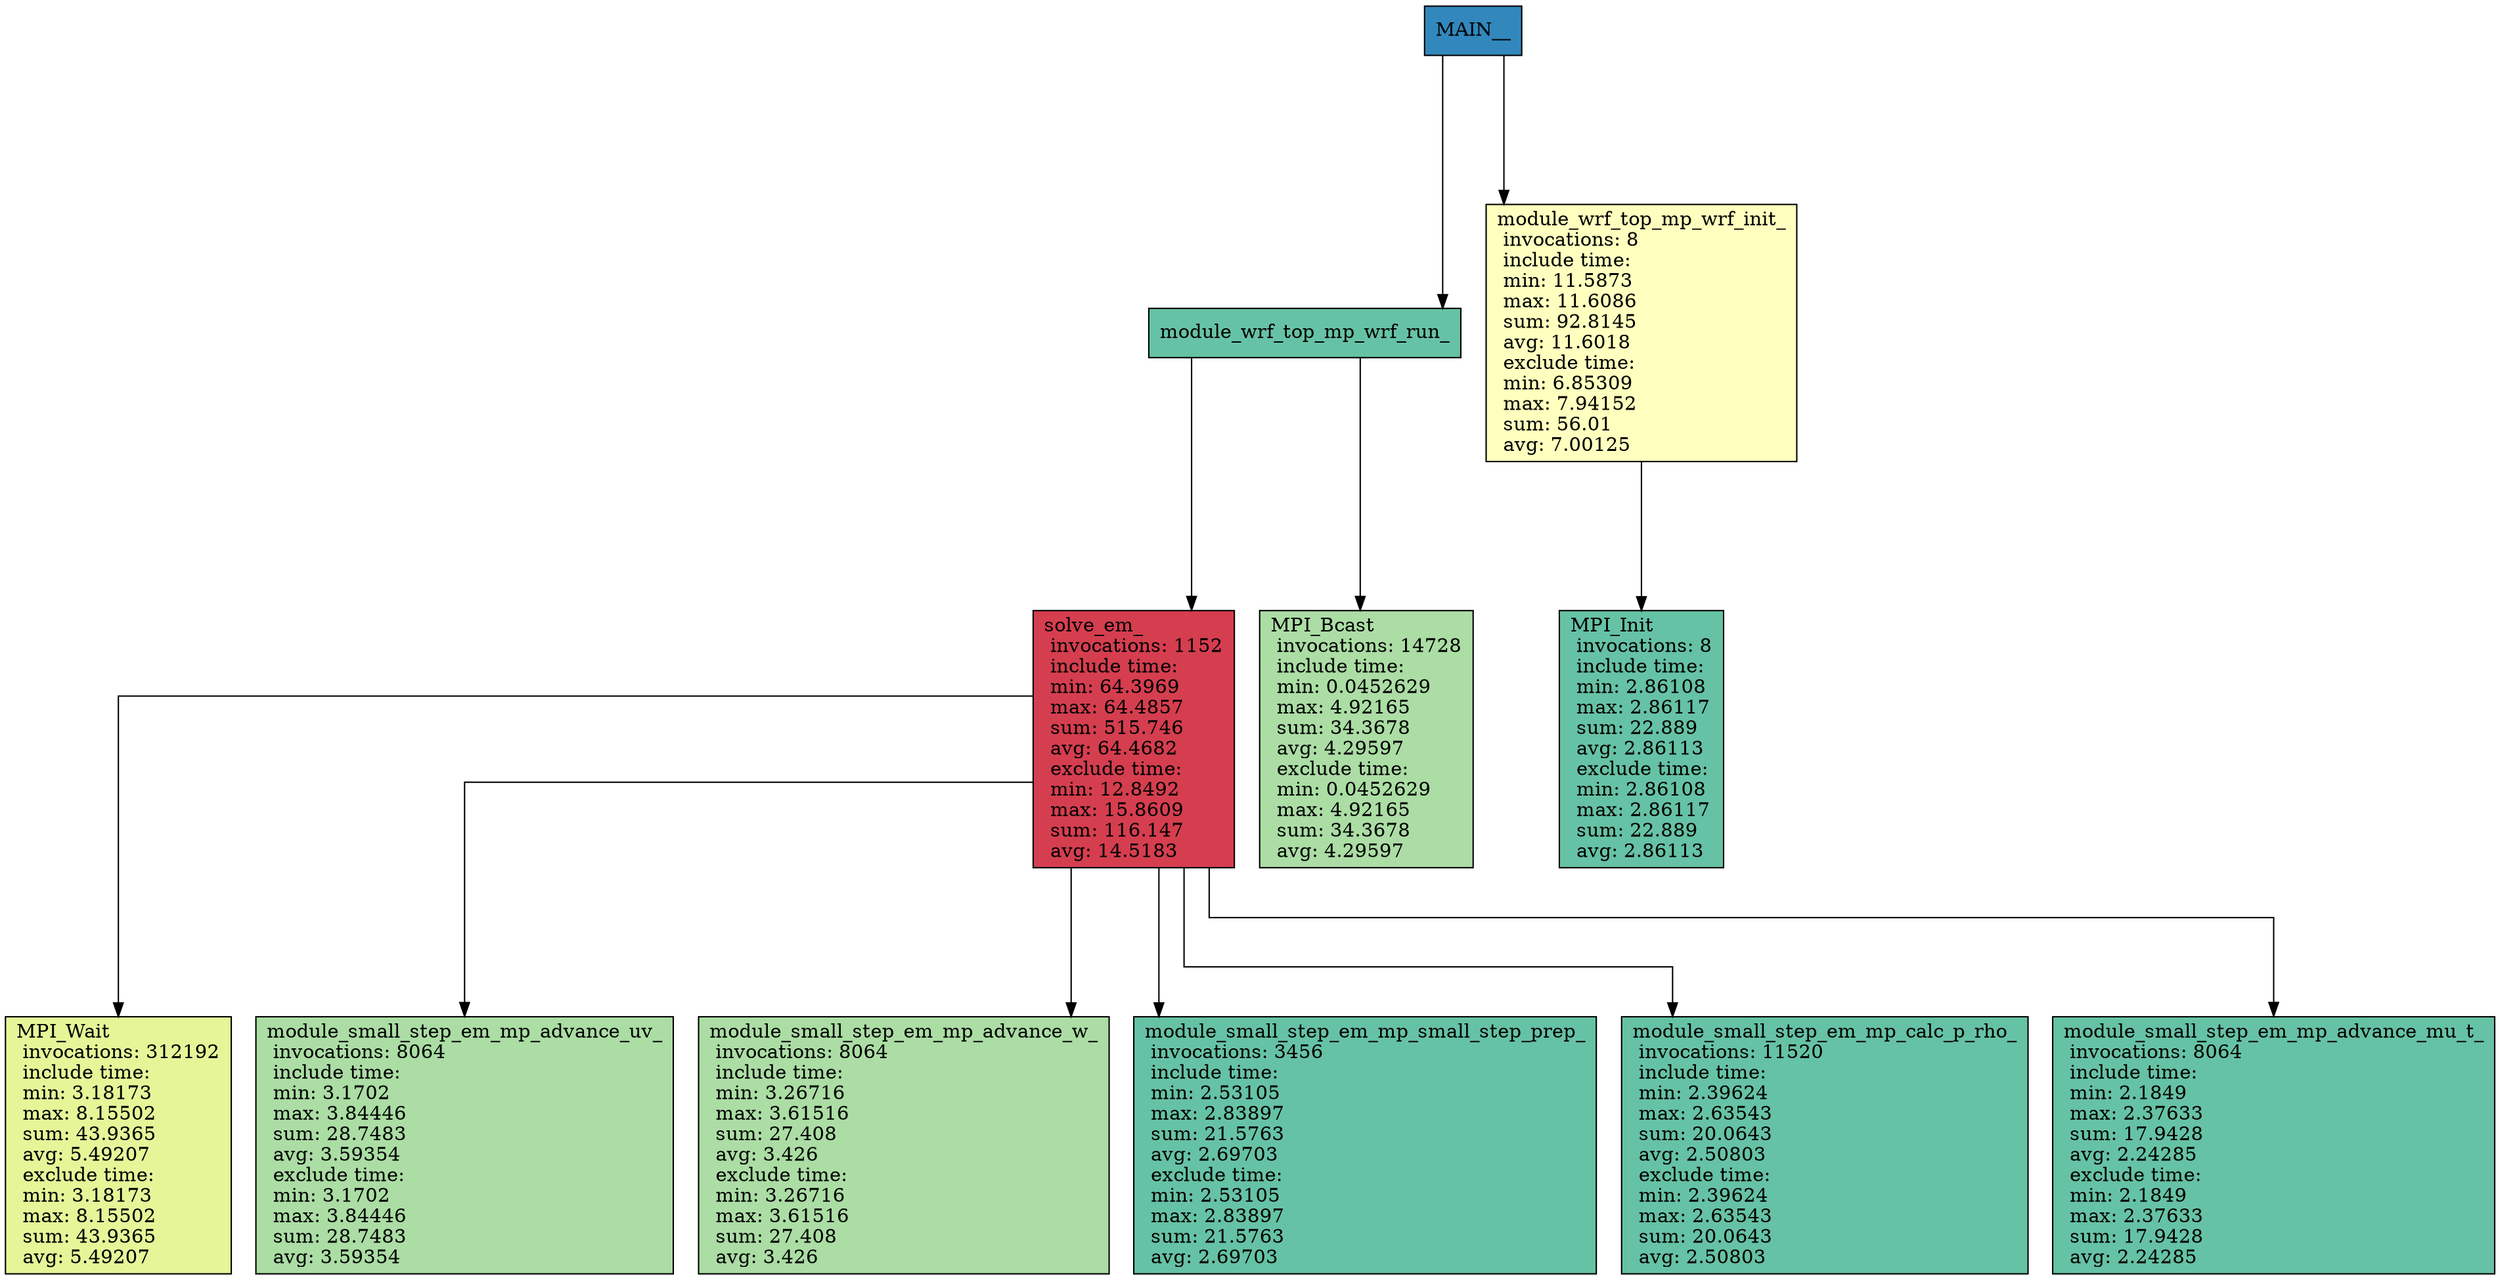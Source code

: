 digraph call_tree {
graph [splines=ortho, ranksep=1.5];
node [shape = record, colorscheme=spectral9];
edge [];

"34" [
 label = "solve_em_\l
 invocations: 1152\l
 include time:\l
  min: 64.3969\l
  max: 64.4857\l
  sum: 515.746\l
  avg: 64.4682\l
 exclude time:\l
  min: 12.8492\l
  max: 15.8609\l
  sum: 116.147\l
  avg: 14.5183\l
 "
 fillcolor=1,
 style=filled
];

30 -> 34;
"30" [
 label = "module_wrf_top_mp_wrf_run_\l
 "
 fillcolor=8,
 style=filled
];

0 -> 30;
"1" [
 label = "module_wrf_top_mp_wrf_init_\l
 invocations: 8\l
 include time:\l
  min: 11.5873\l
  max: 11.6086\l
  sum: 92.8145\l
  avg: 11.6018\l
 exclude time:\l
  min: 6.85309\l
  max: 7.94152\l
  sum: 56.01\l
  avg: 7.00125\l
 "
 fillcolor=5,
 style=filled
];

0 -> 1;
"0" [
 label = "MAIN__\l
 "
 fillcolor=9,
 style=filled
];

"37" [
 label = "MPI_Wait\l
 invocations: 312192\l
 include time:\l
  min: 3.18173\l
  max: 8.15502\l
  sum: 43.9365\l
  avg: 5.49207\l
 exclude time:\l
  min: 3.18173\l
  max: 8.15502\l
  sum: 43.9365\l
  avg: 5.49207\l
 "
 fillcolor=6,
 style=filled
];

34 -> 37;
"31" [
 label = "MPI_Bcast\l
 invocations: 14728\l
 include time:\l
  min: 0.0452629\l
  max: 4.92165\l
  sum: 34.3678\l
  avg: 4.29597\l
 exclude time:\l
  min: 0.0452629\l
  max: 4.92165\l
  sum: 34.3678\l
  avg: 4.29597\l
 "
 fillcolor=7,
 style=filled
];

30 -> 31;
"99" [
 label = "module_small_step_em_mp_advance_uv_\l
 invocations: 8064\l
 include time:\l
  min: 3.1702\l
  max: 3.84446\l
  sum: 28.7483\l
  avg: 3.59354\l
 exclude time:\l
  min: 3.1702\l
  max: 3.84446\l
  sum: 28.7483\l
  avg: 3.59354\l
 "
 fillcolor=7,
 style=filled
];

34 -> 99;
"101" [
 label = "module_small_step_em_mp_advance_w_\l
 invocations: 8064\l
 include time:\l
  min: 3.26716\l
  max: 3.61516\l
  sum: 27.408\l
  avg: 3.426\l
 exclude time:\l
  min: 3.26716\l
  max: 3.61516\l
  sum: 27.408\l
  avg: 3.426\l
 "
 fillcolor=7,
 style=filled
];

34 -> 101;
"5" [
 label = "MPI_Init\l
 invocations: 8\l
 include time:\l
  min: 2.86108\l
  max: 2.86117\l
  sum: 22.889\l
  avg: 2.86113\l
 exclude time:\l
  min: 2.86108\l
  max: 2.86117\l
  sum: 22.889\l
  avg: 2.86113\l
 "
 fillcolor=8,
 style=filled
];

1 -> 5;
"96" [
 label = "module_small_step_em_mp_small_step_prep_\l
 invocations: 3456\l
 include time:\l
  min: 2.53105\l
  max: 2.83897\l
  sum: 21.5763\l
  avg: 2.69703\l
 exclude time:\l
  min: 2.53105\l
  max: 2.83897\l
  sum: 21.5763\l
  avg: 2.69703\l
 "
 fillcolor=8,
 style=filled
];

34 -> 96;
"97" [
 label = "module_small_step_em_mp_calc_p_rho_\l
 invocations: 11520\l
 include time:\l
  min: 2.39624\l
  max: 2.63543\l
  sum: 20.0643\l
  avg: 2.50803\l
 exclude time:\l
  min: 2.39624\l
  max: 2.63543\l
  sum: 20.0643\l
  avg: 2.50803\l
 "
 fillcolor=8,
 style=filled
];

34 -> 97;
"100" [
 label = "module_small_step_em_mp_advance_mu_t_\l
 invocations: 8064\l
 include time:\l
  min: 2.1849\l
  max: 2.37633\l
  sum: 17.9428\l
  avg: 2.24285\l
 exclude time:\l
  min: 2.1849\l
  max: 2.37633\l
  sum: 17.9428\l
  avg: 2.24285\l
 "
 fillcolor=8,
 style=filled
];

34 -> 100;
}
